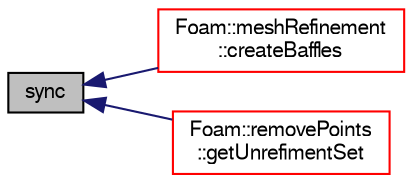 digraph "sync"
{
  bgcolor="transparent";
  edge [fontname="FreeSans",fontsize="10",labelfontname="FreeSans",labelfontsize="10"];
  node [fontname="FreeSans",fontsize="10",shape=record];
  rankdir="LR";
  Node701 [label="sync",height=0.2,width=0.4,color="black", fillcolor="grey75", style="filled", fontcolor="black"];
  Node701 -> Node702 [dir="back",color="midnightblue",fontsize="10",style="solid",fontname="FreeSans"];
  Node702 [label="Foam::meshRefinement\l::createBaffles",height=0.2,width=0.4,color="red",URL="$a24662.html#adf59ba1ba1060862e3274059692eea57",tooltip="Create baffle for every internal face where ownPatch != -1. "];
  Node701 -> Node708 [dir="back",color="midnightblue",fontsize="10",style="solid",fontname="FreeSans"];
  Node708 [label="Foam::removePoints\l::getUnrefimentSet",height=0.2,width=0.4,color="red",URL="$a21722.html#afdfc17d52782dd8fc76db118ce9c74e0",tooltip="Given set of faces to restore calculates a consistent set of. "];
}
